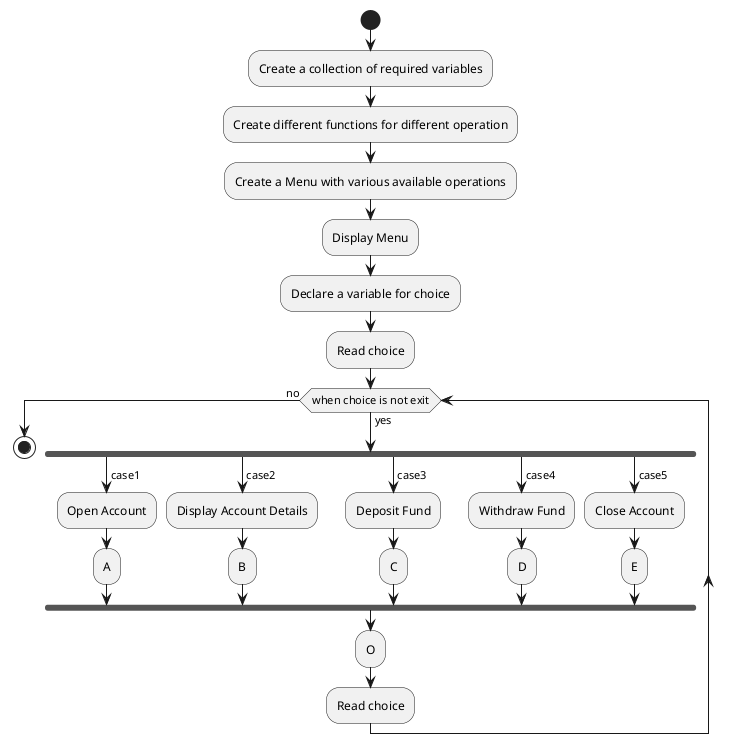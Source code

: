 /'
Module:	banking_system.plantuml
Function:
        PlantUML main source for banking_system.

Copyright:
        This file copyright (C) 2022 by
        MCCI Corporation
        3520 Krums Corners Road
        Ithaca, NY 14850
        An unpublished work. All rights reserved.
        This file is proprietary information, and may not be disclosed or
        copied without the prior permission of MCCI Corporation.

Author:
        Pranau R, MCCI Corporation    April 2022
'/

@startuml

start

:Create a collection of required variables;
:Create different functions for different operation;
:Create a Menu with various available operations;
:Display Menu;
:Declare a variable for choice;
:Read choice;

while (when choice is not exit) is (yes)

fork

-> case1;
:Open Account;
:A;

fork again

-> case2;
:Display Account Details;
:B;

fork again

-> case3;
:Deposit Fund;
:C;

fork again

-> case4;
:Withdraw Fund;
:D;

fork again

-> case5;
:Close Account;
:E;

end fork

:O;
:Read choice;

end while (no)

stop

@enduml